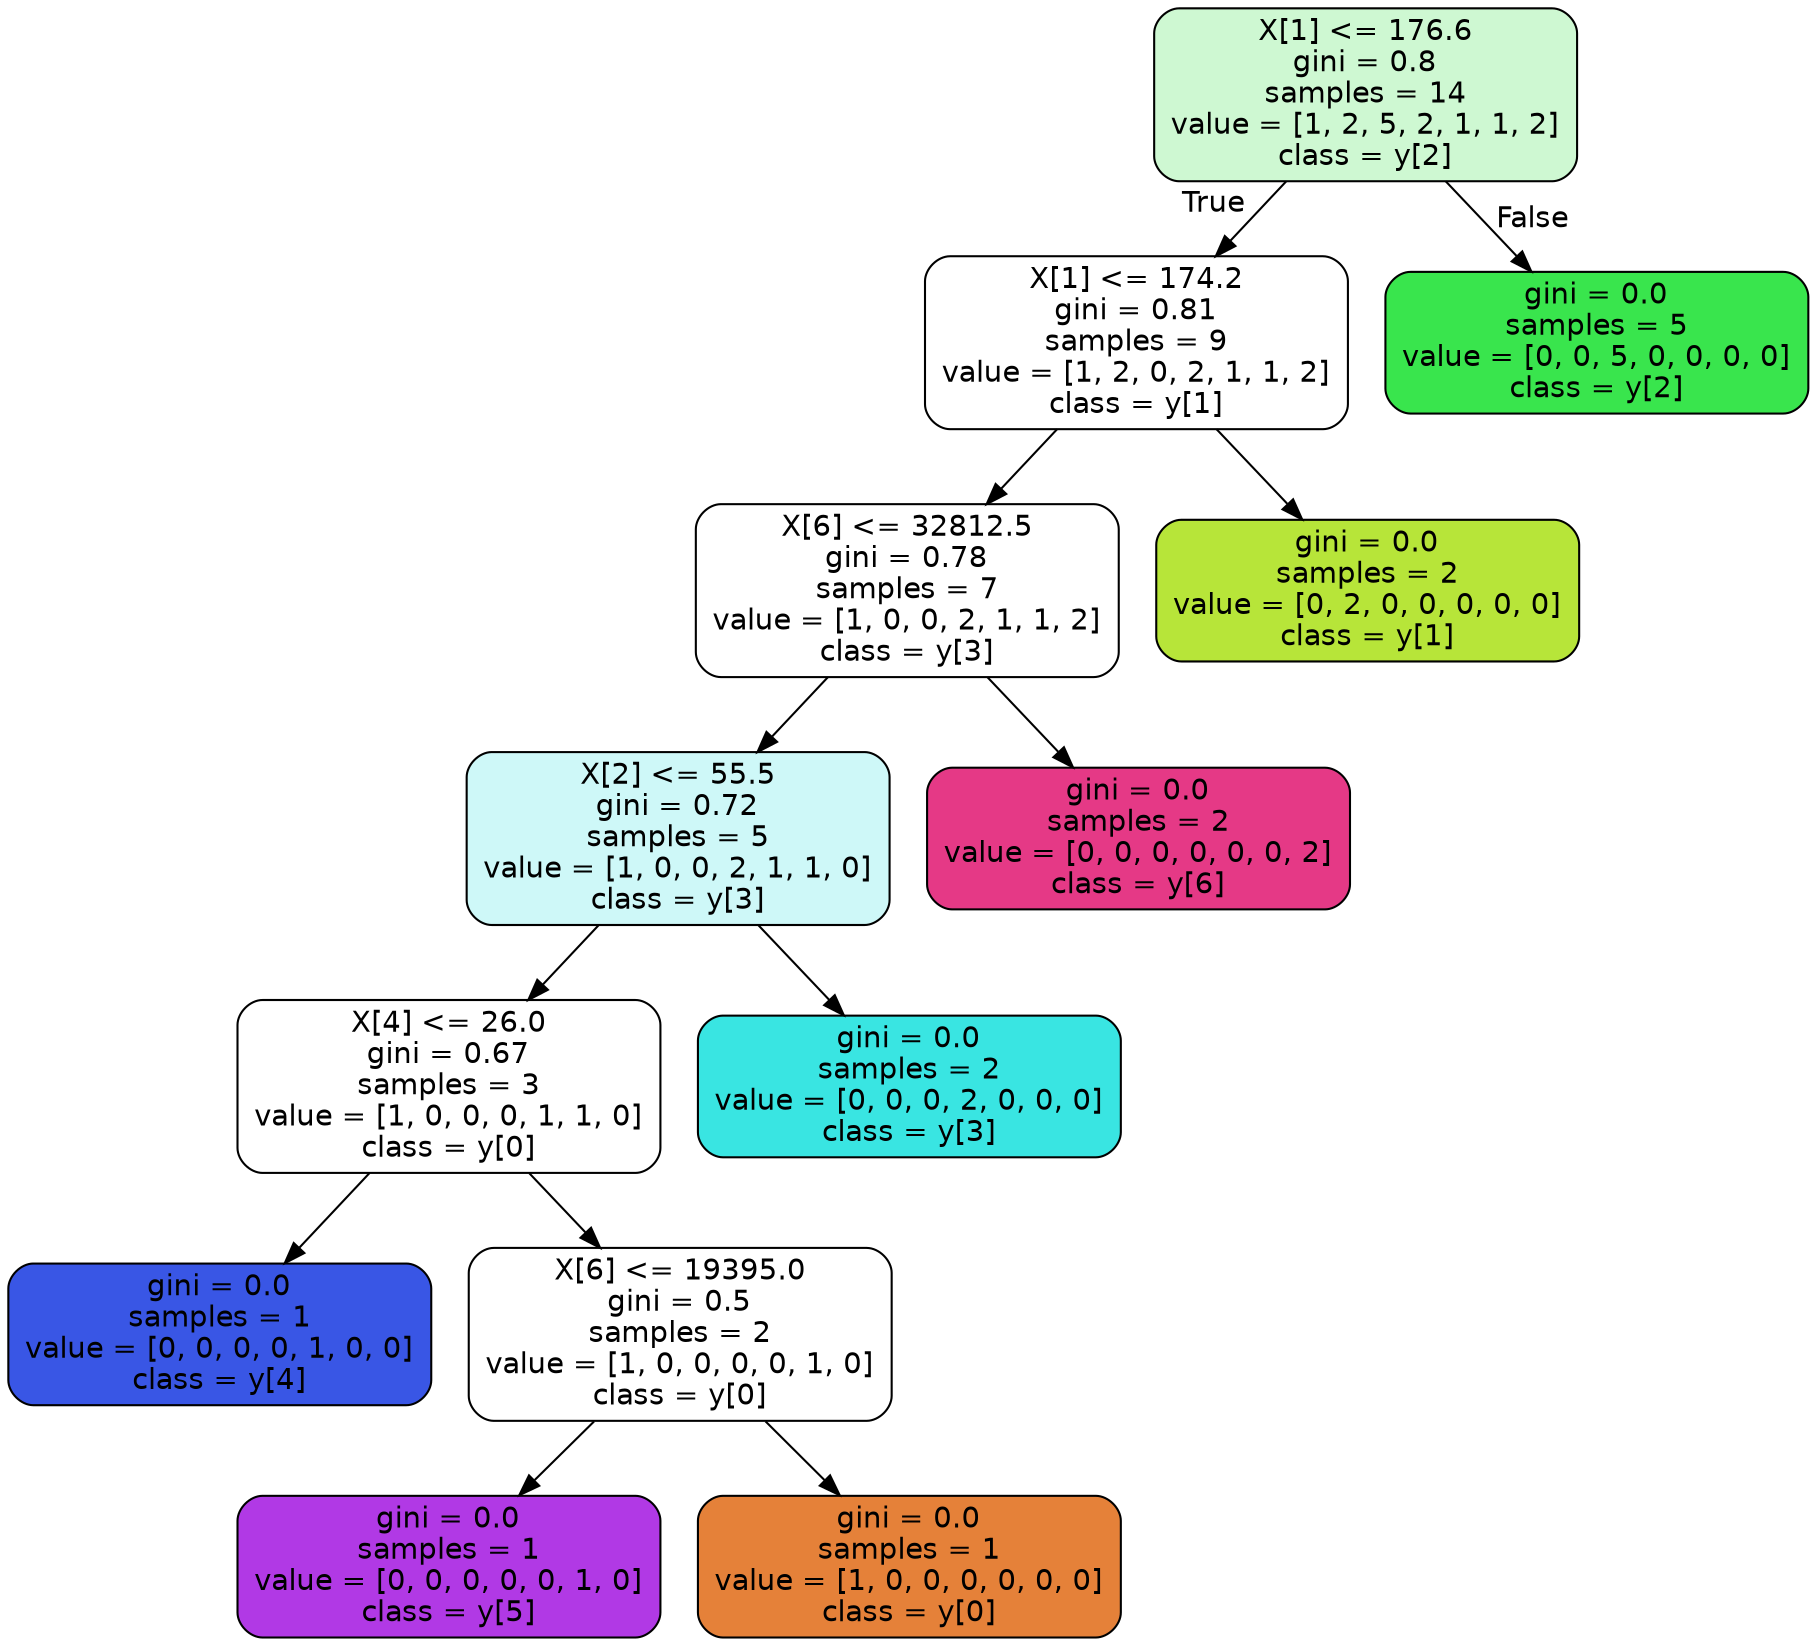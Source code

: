 digraph Tree {
node [shape=box, style="filled, rounded", color="black", fontname=helvetica] ;
edge [fontname=helvetica] ;
0 [label="X[1] <= 176.6\ngini = 0.8\nsamples = 14\nvalue = [1, 2, 5, 2, 1, 1, 2]\nclass = y[2]", fillcolor="#cef8d2"] ;
1 [label="X[1] <= 174.2\ngini = 0.81\nsamples = 9\nvalue = [1, 2, 0, 2, 1, 1, 2]\nclass = y[1]", fillcolor="#ffffff"] ;
0 -> 1 [labeldistance=2.5, labelangle=45, headlabel="True"] ;
2 [label="X[6] <= 32812.5\ngini = 0.78\nsamples = 7\nvalue = [1, 0, 0, 2, 1, 1, 2]\nclass = y[3]", fillcolor="#ffffff"] ;
1 -> 2 ;
3 [label="X[2] <= 55.5\ngini = 0.72\nsamples = 5\nvalue = [1, 0, 0, 2, 1, 1, 0]\nclass = y[3]", fillcolor="#cef8f8"] ;
2 -> 3 ;
4 [label="X[4] <= 26.0\ngini = 0.67\nsamples = 3\nvalue = [1, 0, 0, 0, 1, 1, 0]\nclass = y[0]", fillcolor="#ffffff"] ;
3 -> 4 ;
5 [label="gini = 0.0\nsamples = 1\nvalue = [0, 0, 0, 0, 1, 0, 0]\nclass = y[4]", fillcolor="#3956e5"] ;
4 -> 5 ;
6 [label="X[6] <= 19395.0\ngini = 0.5\nsamples = 2\nvalue = [1, 0, 0, 0, 0, 1, 0]\nclass = y[0]", fillcolor="#ffffff"] ;
4 -> 6 ;
7 [label="gini = 0.0\nsamples = 1\nvalue = [0, 0, 0, 0, 0, 1, 0]\nclass = y[5]", fillcolor="#b139e5"] ;
6 -> 7 ;
8 [label="gini = 0.0\nsamples = 1\nvalue = [1, 0, 0, 0, 0, 0, 0]\nclass = y[0]", fillcolor="#e58139"] ;
6 -> 8 ;
9 [label="gini = 0.0\nsamples = 2\nvalue = [0, 0, 0, 2, 0, 0, 0]\nclass = y[3]", fillcolor="#39e5e2"] ;
3 -> 9 ;
10 [label="gini = 0.0\nsamples = 2\nvalue = [0, 0, 0, 0, 0, 0, 2]\nclass = y[6]", fillcolor="#e53986"] ;
2 -> 10 ;
11 [label="gini = 0.0\nsamples = 2\nvalue = [0, 2, 0, 0, 0, 0, 0]\nclass = y[1]", fillcolor="#b7e539"] ;
1 -> 11 ;
12 [label="gini = 0.0\nsamples = 5\nvalue = [0, 0, 5, 0, 0, 0, 0]\nclass = y[2]", fillcolor="#39e54d"] ;
0 -> 12 [labeldistance=2.5, labelangle=-45, headlabel="False"] ;
}